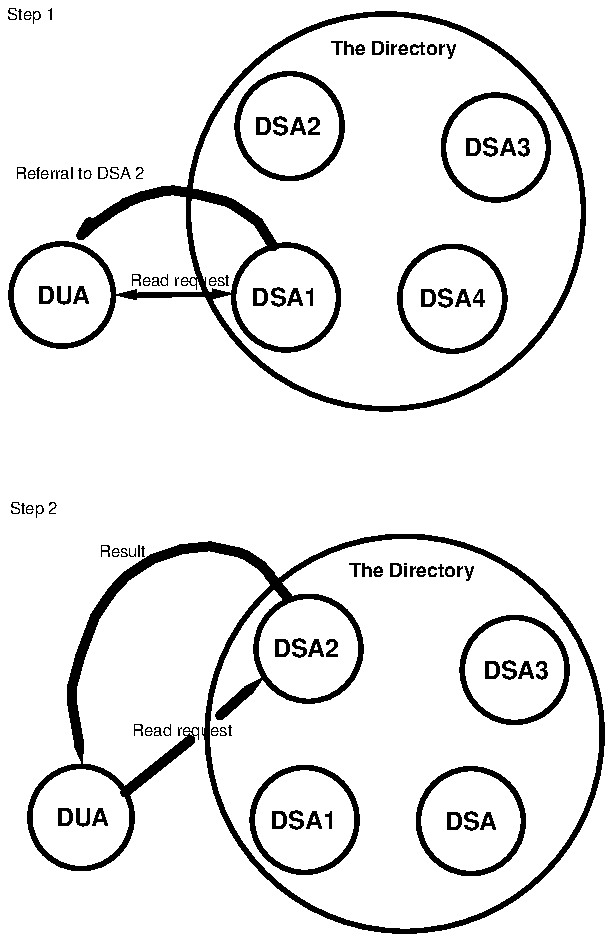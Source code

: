 ...\" @OSF_COPYRIGHT@
...\" COPYRIGHT NOTICE
...\" Copyright (c) 1990, 1991, 1992, 1993 Open Software Foundation, Inc.
...\" ALL RIGHTS RESERVED (DCE).  See the file named COPYRIGHT.DCE in the
...\" src directory for the full copyright text.
...\" 
...\" HISTORY
...\" $Log: fig1.16.pic,v $
...\" Revision 1.1.2.1  1994/08/04  21:01:38  hal
...\" 	Create DCE GDS Admin Gd & Ref from GDS parts of Adm Gd & Cmd Ref; fix log
...\" 	[1994/08/04  20:36:42  hal]
...\"
...\" Revision 1.1.2.5  1993/01/28  19:08:17  dbelch
...\" 	Embedding copyright notice
...\" 	[1993/01/28  18:35:13  dbelch]
...\" 
...\" Revision 1.1.2.4  1993/01/10  21:37:07  rnollman
...\" 	fixes after Dublin edit
...\" 	[1993/01/10  21:36:44  rnollman]
...\" 
...\" Revision 1.1.2.3  1992/11/19  21:46:47  rnollman
...\" 	update illustration
...\" 	[1992/11/19  21:46:18  rnollman]
...\" 
...\" Revision 1.1.2.2  1992/10/27  18:38:59  rnollman
...\" 	work in progress
...\" 	[1992/10/27  18:38:21  rnollman]
...\" 
...\" $EndLog$
.PS
scale = 160
"\fH\s6Step 2\s0\fP"  at 22, 339
"\fH\s6Step 1\s0\fP"  at 20, 734
"\fH\s6Read request\s0\fP"  at 141, 161
.ps 80
line   from 95, 111 \
	to 147, 153 
line ->  from 171, 173 \
	to 206, 203 
.ps 10
"\fH\s6Result\s0\fP"  at 93, 304
"\fH\s6Read request\s0\fP"  at 139, 521
"\fH\s6Referral to DSA 2\s0\fP"  at 59, 607
"\f(HB\s9DSA\s0\fP"  at 372, 86
"\f(HB\s9DSA3\s0\fP"  at 408, 207
"\f(HB\s9DSA1\s0\fP"  at 238, 87
"\f(HB\s9DSA2\s0\fP"  at 240, 224
"\f(HB\s9DSA4\s0\fP"  at 357, 504
"\f(HB\s9DSA3\s0\fP"  at 393, 625
"\f(HB\s9DSA1\s0\fP"  at 223, 505
"\f(HB\s9DSA2\s0\fP"  at 225, 642
.ps 80
line ->  from 225, 267 \
	to 211, 285 \
	to 204, 293 \
	to 192, 301 \
	to 186, 303 \
	to 163, 308 \
	to 140, 306 \
	to 117, 298 \
	to 96, 284 \
	to 85, 272 \
	to 71, 252 \
	to 59, 220 \
	to 53, 196 \
	to 53, 182 \
	to 61, 134 
.ps 40
circle radius 158 at 304, 576
line <->  from 88, 509 \
	to 181, 510 
circle radius 42 at 224, 507
.ps 80
line ->  from 214, 548 \
	to 202, 567 \
	to 193, 574 \
	to 181, 582 \
	to 175, 584 \
	to 169, 586 \
	to 153, 590 \
	to 134, 593 \
	to 126, 592 \
	to 109, 588 \
	to 95, 582 \
	to 87, 578 \
	to 69, 565 \
	to 60, 557 \
	to 58, 554 
.ps 40
circle radius 41 at 45, 509
circle radius 42 at 357, 506
.ps 10
"\f(HB\s9DUA\s0\fP"  at 46, 507
"\f(HB\s7The Directory\s0\fP"  at 310, 706
.ps 40
circle radius 42 at 392, 627
circle radius 42 at 227, 644
circle radius 158 at 319, 158
circle radius 42 at 239, 89
circle radius 41 at 60, 91
circle radius 42 at 372, 88
.ps 10
"\f(HB\s9DUA\s0\fP"  at 61, 89
"\f(HB\s7The Directory\s0\fP"  at 325, 288
.ps 40
circle radius 42 at 407, 209
circle radius 42 at 242, 226
.PE
